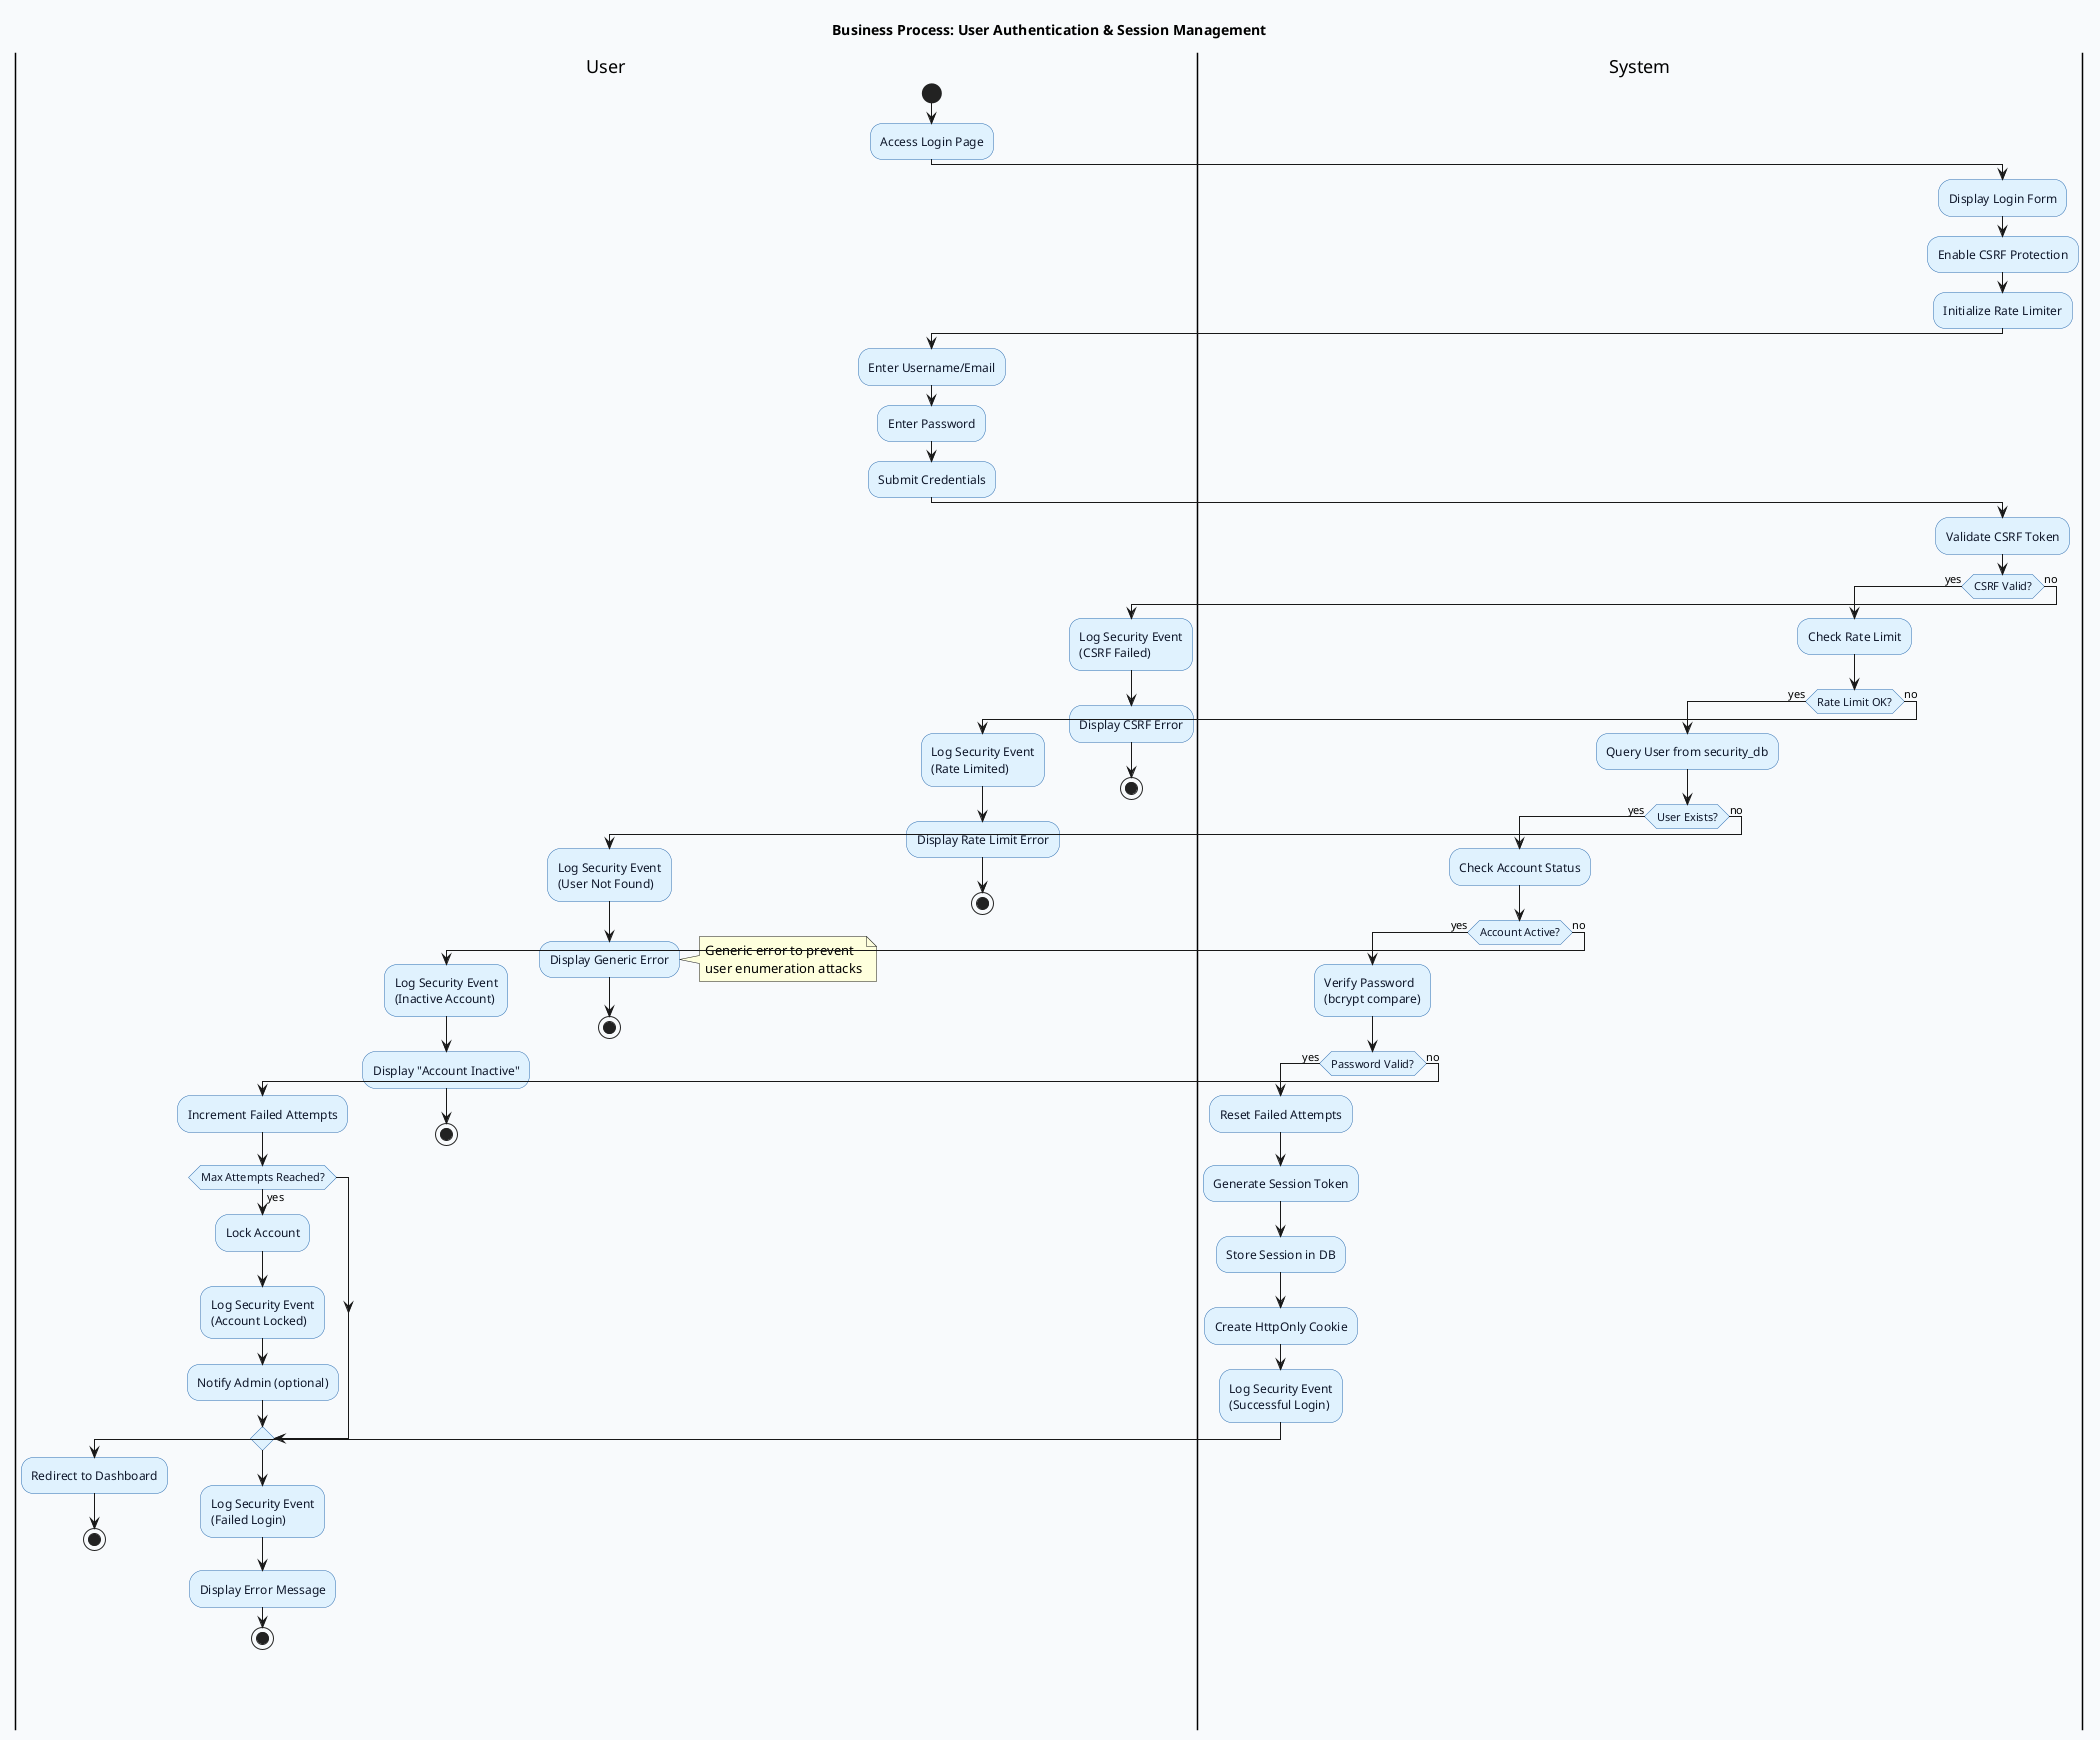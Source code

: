 @startuml business-process-authentication
title Business Process: User Authentication & Session Management

skinparam backgroundColor #f8fafc
skinparam activityBackgroundColor #e0f2fe
skinparam activityBorderColor #2b6cb0
skinparam activityFontColor #0f172a

|User|
start
:Access Login Page;

|System|
:Display Login Form;
:Enable CSRF Protection;
:Initialize Rate Limiter;

|User|
:Enter Username/Email;
:Enter Password;
:Submit Credentials;

|System|
:Validate CSRF Token;

if (CSRF Valid?) then (yes)
  :Check Rate Limit;
  
  if (Rate Limit OK?) then (yes)
    :Query User from security_db;
    
    if (User Exists?) then (yes)
      :Check Account Status;
      
      if (Account Active?) then (yes)
        :Verify Password\n(bcrypt compare);
        
        if (Password Valid?) then (yes)
          :Reset Failed Attempts;
          :Generate Session Token;
          :Store Session in DB;
          :Create HttpOnly Cookie;
          :Log Security Event\n(Successful Login);
          
          |User|
          :Redirect to Dashboard;
          stop
        else (no)
          :Increment Failed Attempts;
          
          if (Max Attempts Reached?) then (yes)
            :Lock Account;
            :Log Security Event\n(Account Locked);
            :Notify Admin (optional);
          endif
          
          :Log Security Event\n(Failed Login);
          :Display Error Message;
          stop
        endif
      else (no)
        :Log Security Event\n(Inactive Account);
        :Display "Account Inactive";
        stop
      endif
    else (no)
      :Log Security Event\n(User Not Found);
      :Display Generic Error;
      note right
        Generic error to prevent
        user enumeration attacks
      end note
      stop
    endif
  else (no)
    :Log Security Event\n(Rate Limited);
    :Display Rate Limit Error;
    stop
  endif
else (no)
  :Log Security Event\n(CSRF Failed);
  :Display CSRF Error;
  stop
endif

@enduml
